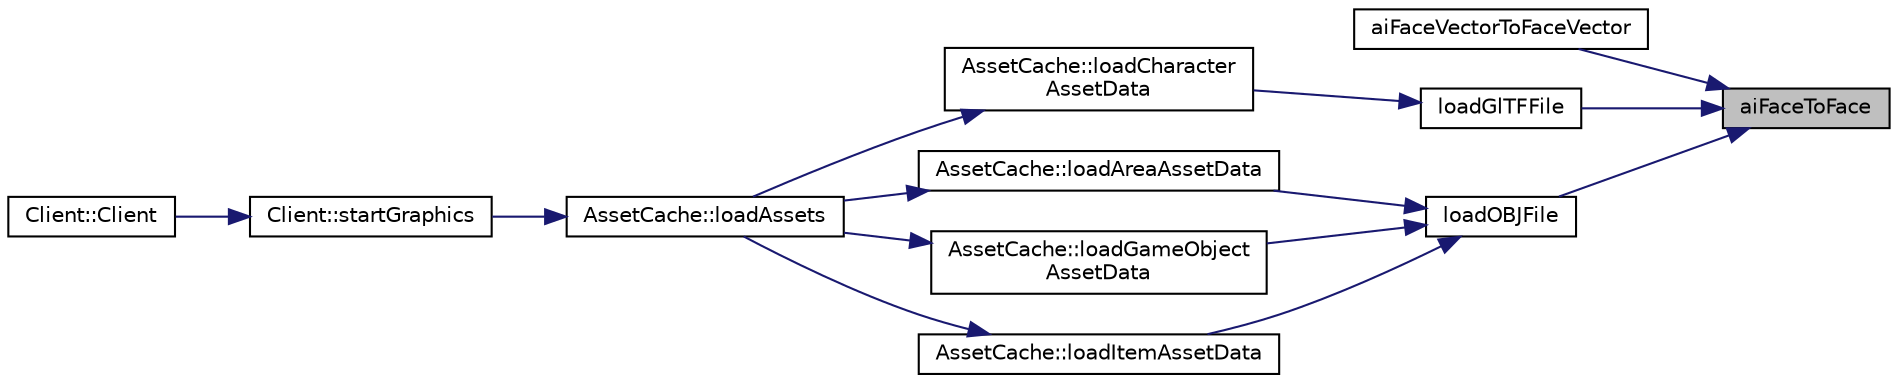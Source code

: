 digraph "aiFaceToFace"
{
 // LATEX_PDF_SIZE
  edge [fontname="Helvetica",fontsize="10",labelfontname="Helvetica",labelfontsize="10"];
  node [fontname="Helvetica",fontsize="10",shape=record];
  rankdir="RL";
  Node1 [label="aiFaceToFace",height=0.2,width=0.4,color="black", fillcolor="grey75", style="filled", fontcolor="black",tooltip="Convert aiFace to RehtiGraphics Face."];
  Node1 -> Node2 [dir="back",color="midnightblue",fontsize="10",style="solid",fontname="Helvetica"];
  Node2 [label="aiFaceVectorToFaceVector",height=0.2,width=0.4,color="black", fillcolor="white", style="filled",URL="$Assimp_8cpp.html#aaab18d6f2188530eb4622a96323262f0",tooltip="Convert vector of aiFace to vector of RehtiGraphics Faces."];
  Node1 -> Node3 [dir="back",color="midnightblue",fontsize="10",style="solid",fontname="Helvetica"];
  Node3 [label="loadGlTFFile",height=0.2,width=0.4,color="black", fillcolor="white", style="filled",URL="$Assimp_8cpp.html#a815da1a9fca11840a96af6ddd1fafafc",tooltip="Loads the object from the given path."];
  Node3 -> Node4 [dir="back",color="midnightblue",fontsize="10",style="solid",fontname="Helvetica"];
  Node4 [label="AssetCache::loadCharacter\lAssetData",height=0.2,width=0.4,color="black", fillcolor="white", style="filled",URL="$classAssetCache.html#ad9b550b38f4ca4b4d1c5dadd54089ad9",tooltip="Loads the character assets data."];
  Node4 -> Node5 [dir="back",color="midnightblue",fontsize="10",style="solid",fontname="Helvetica"];
  Node5 [label="AssetCache::loadAssets",height=0.2,width=0.4,color="black", fillcolor="white", style="filled",URL="$classAssetCache.html#a65f5a313ec992e8d4fd1212272f404d0",tooltip="Loads all the assets into memory."];
  Node5 -> Node6 [dir="back",color="midnightblue",fontsize="10",style="solid",fontname="Helvetica"];
  Node6 [label="Client::startGraphics",height=0.2,width=0.4,color="black", fillcolor="white", style="filled",URL="$classClient.html#a7b7406bdc248547627fd669a92b86d6c",tooltip="Starts the graphics library."];
  Node6 -> Node7 [dir="back",color="midnightblue",fontsize="10",style="solid",fontname="Helvetica"];
  Node7 [label="Client::Client",height=0.2,width=0.4,color="black", fillcolor="white", style="filled",URL="$classClient.html#ad3e41ed92e71d5c3717db96e68b9541b",tooltip=" "];
  Node1 -> Node8 [dir="back",color="midnightblue",fontsize="10",style="solid",fontname="Helvetica"];
  Node8 [label="loadOBJFile",height=0.2,width=0.4,color="black", fillcolor="white", style="filled",URL="$Assimp_8cpp.html#a6f1ebaee5863a79b370bbbeb6be919c5",tooltip="Loads the object from the given path."];
  Node8 -> Node9 [dir="back",color="midnightblue",fontsize="10",style="solid",fontname="Helvetica"];
  Node9 [label="AssetCache::loadAreaAssetData",height=0.2,width=0.4,color="black", fillcolor="white", style="filled",URL="$classAssetCache.html#a48a445aae3950de86b925f1c560236cc",tooltip="Loads the map area assets data."];
  Node9 -> Node5 [dir="back",color="midnightblue",fontsize="10",style="solid",fontname="Helvetica"];
  Node8 -> Node10 [dir="back",color="midnightblue",fontsize="10",style="solid",fontname="Helvetica"];
  Node10 [label="AssetCache::loadGameObject\lAssetData",height=0.2,width=0.4,color="black", fillcolor="white", style="filled",URL="$classAssetCache.html#acd699db149530b94fd54b52cc9047967",tooltip="Loads the game object assets data."];
  Node10 -> Node5 [dir="back",color="midnightblue",fontsize="10",style="solid",fontname="Helvetica"];
  Node8 -> Node11 [dir="back",color="midnightblue",fontsize="10",style="solid",fontname="Helvetica"];
  Node11 [label="AssetCache::loadItemAssetData",height=0.2,width=0.4,color="black", fillcolor="white", style="filled",URL="$classAssetCache.html#abda1d5aaa6bafdccb3fc7619c8096d88",tooltip="Loads the item assets data."];
  Node11 -> Node5 [dir="back",color="midnightblue",fontsize="10",style="solid",fontname="Helvetica"];
}
